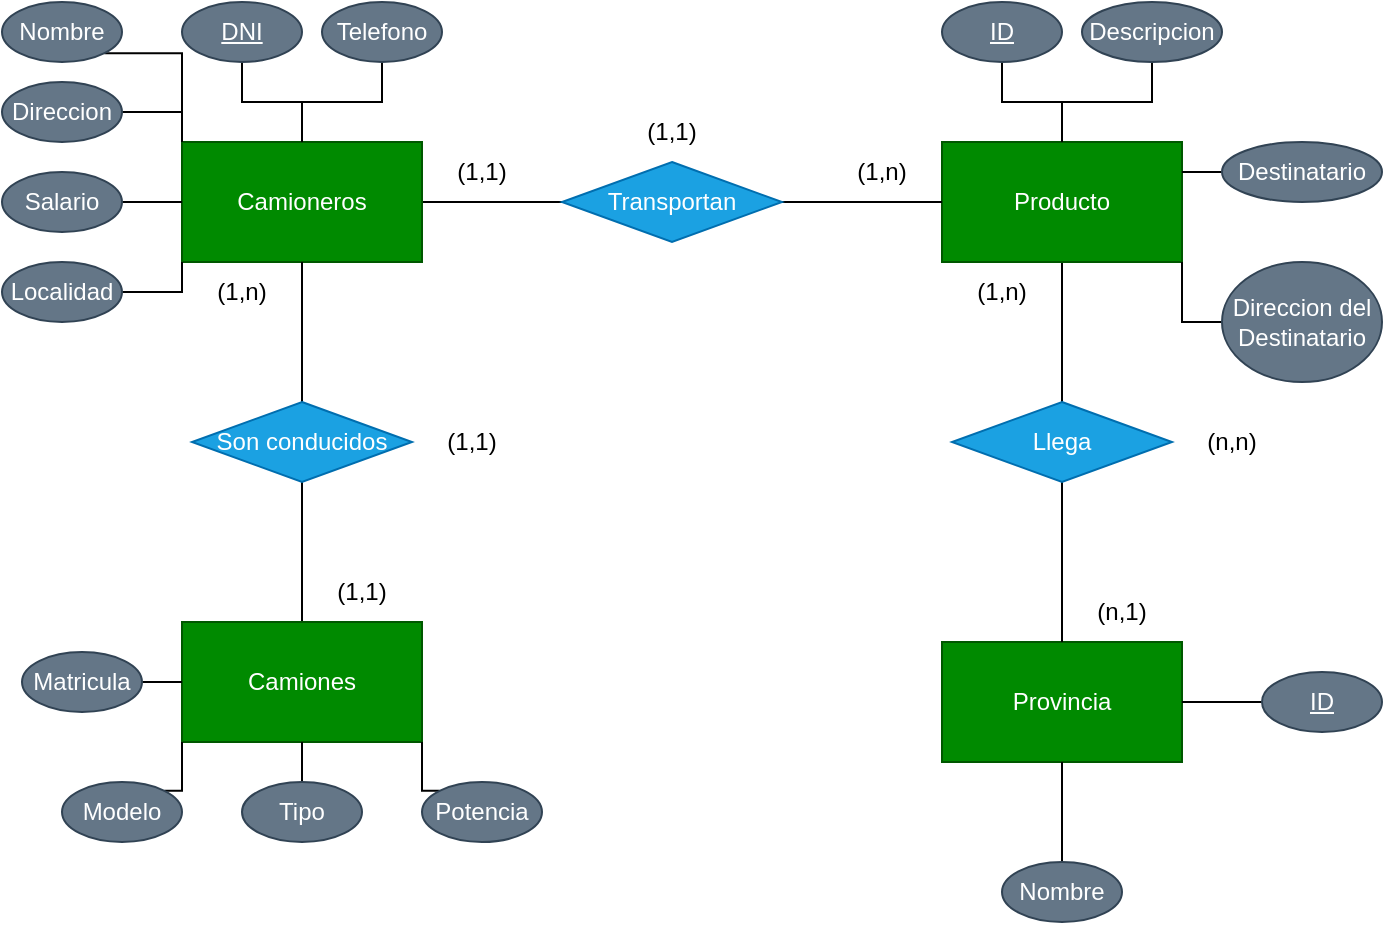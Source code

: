 <mxfile version="24.7.8">
  <diagram id="QP3QD25-row2zDLvM_g6" name="Página-1">
    <mxGraphModel dx="1434" dy="836" grid="1" gridSize="10" guides="1" tooltips="1" connect="1" arrows="1" fold="1" page="1" pageScale="1" pageWidth="827" pageHeight="1169" math="0" shadow="0">
      <root>
        <mxCell id="0" />
        <mxCell id="1" parent="0" />
        <mxCell id="JI8StYyGfV50wMagMLJT-47" value="" style="edgeStyle=orthogonalEdgeStyle;rounded=0;orthogonalLoop=1;jettySize=auto;html=1;endArrow=none;endFill=0;" parent="1" source="JI8StYyGfV50wMagMLJT-1" target="JI8StYyGfV50wMagMLJT-5" edge="1">
          <mxGeometry relative="1" as="geometry" />
        </mxCell>
        <mxCell id="JI8StYyGfV50wMagMLJT-1" value="Camioneros" style="rounded=0;whiteSpace=wrap;html=1;fillColor=#008a00;fontColor=#ffffff;strokeColor=#005700;" parent="1" vertex="1">
          <mxGeometry x="200" y="80" width="120" height="60" as="geometry" />
        </mxCell>
        <mxCell id="JI8StYyGfV50wMagMLJT-49" value="" style="edgeStyle=orthogonalEdgeStyle;rounded=0;orthogonalLoop=1;jettySize=auto;html=1;endArrow=none;endFill=0;" parent="1" source="JI8StYyGfV50wMagMLJT-2" target="JI8StYyGfV50wMagMLJT-6" edge="1">
          <mxGeometry relative="1" as="geometry" />
        </mxCell>
        <mxCell id="JI8StYyGfV50wMagMLJT-2" value="Producto" style="rounded=0;whiteSpace=wrap;html=1;fillColor=#008a00;fontColor=#ffffff;strokeColor=#005700;" parent="1" vertex="1">
          <mxGeometry x="580" y="80" width="120" height="60" as="geometry" />
        </mxCell>
        <mxCell id="JI8StYyGfV50wMagMLJT-3" value="Provincia" style="rounded=0;whiteSpace=wrap;html=1;fillColor=#008a00;fontColor=#ffffff;strokeColor=#005700;" parent="1" vertex="1">
          <mxGeometry x="580" y="330" width="120" height="60" as="geometry" />
        </mxCell>
        <mxCell id="JI8StYyGfV50wMagMLJT-67" value="" style="edgeStyle=orthogonalEdgeStyle;rounded=0;orthogonalLoop=1;jettySize=auto;html=1;endArrow=none;endFill=0;" parent="1" source="JI8StYyGfV50wMagMLJT-4" target="JI8StYyGfV50wMagMLJT-7" edge="1">
          <mxGeometry relative="1" as="geometry" />
        </mxCell>
        <mxCell id="JI8StYyGfV50wMagMLJT-4" value="Camiones" style="rounded=0;whiteSpace=wrap;html=1;fillColor=#008a00;fontColor=#ffffff;strokeColor=#005700;" parent="1" vertex="1">
          <mxGeometry x="200" y="320" width="120" height="60" as="geometry" />
        </mxCell>
        <mxCell id="JI8StYyGfV50wMagMLJT-48" value="" style="edgeStyle=orthogonalEdgeStyle;rounded=0;orthogonalLoop=1;jettySize=auto;html=1;endArrow=none;endFill=0;" parent="1" source="JI8StYyGfV50wMagMLJT-5" target="JI8StYyGfV50wMagMLJT-2" edge="1">
          <mxGeometry relative="1" as="geometry" />
        </mxCell>
        <mxCell id="JI8StYyGfV50wMagMLJT-5" value="Transportan" style="rhombus;whiteSpace=wrap;html=1;fillColor=#1ba1e2;fontColor=#ffffff;strokeColor=#006EAF;" parent="1" vertex="1">
          <mxGeometry x="390" y="90" width="110" height="40" as="geometry" />
        </mxCell>
        <mxCell id="JI8StYyGfV50wMagMLJT-50" value="" style="edgeStyle=orthogonalEdgeStyle;rounded=0;orthogonalLoop=1;jettySize=auto;html=1;endArrow=none;endFill=0;" parent="1" source="JI8StYyGfV50wMagMLJT-6" target="JI8StYyGfV50wMagMLJT-3" edge="1">
          <mxGeometry relative="1" as="geometry" />
        </mxCell>
        <mxCell id="JI8StYyGfV50wMagMLJT-6" value="Llega" style="rhombus;whiteSpace=wrap;html=1;fillColor=#1ba1e2;fontColor=#ffffff;strokeColor=#006EAF;" parent="1" vertex="1">
          <mxGeometry x="585" y="210" width="110" height="40" as="geometry" />
        </mxCell>
        <mxCell id="JI8StYyGfV50wMagMLJT-68" value="" style="edgeStyle=orthogonalEdgeStyle;rounded=0;orthogonalLoop=1;jettySize=auto;html=1;endArrow=none;endFill=0;" parent="1" source="JI8StYyGfV50wMagMLJT-7" target="JI8StYyGfV50wMagMLJT-1" edge="1">
          <mxGeometry relative="1" as="geometry" />
        </mxCell>
        <mxCell id="JI8StYyGfV50wMagMLJT-7" value="Son conducidos" style="rhombus;whiteSpace=wrap;html=1;fillColor=#1ba1e2;fontColor=#ffffff;strokeColor=#006EAF;" parent="1" vertex="1">
          <mxGeometry x="205" y="210" width="110" height="40" as="geometry" />
        </mxCell>
        <mxCell id="JI8StYyGfV50wMagMLJT-60" value="" style="edgeStyle=orthogonalEdgeStyle;rounded=0;orthogonalLoop=1;jettySize=auto;html=1;endArrow=none;endFill=0;" parent="1" source="JI8StYyGfV50wMagMLJT-30" target="JI8StYyGfV50wMagMLJT-1" edge="1">
          <mxGeometry relative="1" as="geometry" />
        </mxCell>
        <mxCell id="JI8StYyGfV50wMagMLJT-30" value="Telefono" style="ellipse;whiteSpace=wrap;html=1;fillColor=#647687;fontColor=#ffffff;strokeColor=#314354;" parent="1" vertex="1">
          <mxGeometry x="270" y="10" width="60" height="30" as="geometry" />
        </mxCell>
        <mxCell id="JI8StYyGfV50wMagMLJT-64" style="edgeStyle=orthogonalEdgeStyle;rounded=0;orthogonalLoop=1;jettySize=auto;html=1;exitX=1;exitY=0.5;exitDx=0;exitDy=0;entryX=0;entryY=0.5;entryDx=0;entryDy=0;endArrow=none;endFill=0;" parent="1" source="JI8StYyGfV50wMagMLJT-31" target="JI8StYyGfV50wMagMLJT-1" edge="1">
          <mxGeometry relative="1" as="geometry" />
        </mxCell>
        <mxCell id="JI8StYyGfV50wMagMLJT-31" value="Salario" style="ellipse;whiteSpace=wrap;html=1;fillColor=#647687;fontColor=#ffffff;strokeColor=#314354;" parent="1" vertex="1">
          <mxGeometry x="110" y="95" width="60" height="30" as="geometry" />
        </mxCell>
        <mxCell id="JI8StYyGfV50wMagMLJT-61" value="" style="edgeStyle=orthogonalEdgeStyle;rounded=0;orthogonalLoop=1;jettySize=auto;html=1;endArrow=none;endFill=0;" parent="1" source="JI8StYyGfV50wMagMLJT-32" target="JI8StYyGfV50wMagMLJT-1" edge="1">
          <mxGeometry relative="1" as="geometry" />
        </mxCell>
        <mxCell id="JI8StYyGfV50wMagMLJT-32" value="&lt;u&gt;DNI&lt;/u&gt;" style="ellipse;whiteSpace=wrap;html=1;fillColor=#647687;fontColor=#ffffff;strokeColor=#314354;" parent="1" vertex="1">
          <mxGeometry x="200" y="10" width="60" height="30" as="geometry" />
        </mxCell>
        <mxCell id="JI8StYyGfV50wMagMLJT-66" style="edgeStyle=orthogonalEdgeStyle;rounded=0;orthogonalLoop=1;jettySize=auto;html=1;exitX=1;exitY=1;exitDx=0;exitDy=0;entryX=0;entryY=0;entryDx=0;entryDy=0;endArrow=none;endFill=0;" parent="1" source="JI8StYyGfV50wMagMLJT-33" target="JI8StYyGfV50wMagMLJT-1" edge="1">
          <mxGeometry relative="1" as="geometry" />
        </mxCell>
        <mxCell id="JI8StYyGfV50wMagMLJT-33" value="Nombre" style="ellipse;whiteSpace=wrap;html=1;fillColor=#647687;fontColor=#ffffff;strokeColor=#314354;" parent="1" vertex="1">
          <mxGeometry x="110" y="10" width="60" height="30" as="geometry" />
        </mxCell>
        <mxCell id="JI8StYyGfV50wMagMLJT-63" style="edgeStyle=orthogonalEdgeStyle;rounded=0;orthogonalLoop=1;jettySize=auto;html=1;exitX=1;exitY=0.5;exitDx=0;exitDy=0;entryX=0;entryY=0;entryDx=0;entryDy=0;endArrow=none;endFill=0;" parent="1" source="JI8StYyGfV50wMagMLJT-34" target="JI8StYyGfV50wMagMLJT-1" edge="1">
          <mxGeometry relative="1" as="geometry" />
        </mxCell>
        <mxCell id="JI8StYyGfV50wMagMLJT-34" value="Direccion" style="ellipse;whiteSpace=wrap;html=1;fillColor=#647687;fontColor=#ffffff;strokeColor=#314354;" parent="1" vertex="1">
          <mxGeometry x="110" y="50" width="60" height="30" as="geometry" />
        </mxCell>
        <mxCell id="JI8StYyGfV50wMagMLJT-65" style="edgeStyle=orthogonalEdgeStyle;rounded=0;orthogonalLoop=1;jettySize=auto;html=1;exitX=1;exitY=0.5;exitDx=0;exitDy=0;entryX=0;entryY=1;entryDx=0;entryDy=0;endArrow=none;endFill=0;" parent="1" source="JI8StYyGfV50wMagMLJT-35" target="JI8StYyGfV50wMagMLJT-1" edge="1">
          <mxGeometry relative="1" as="geometry" />
        </mxCell>
        <mxCell id="JI8StYyGfV50wMagMLJT-35" value="Localidad" style="ellipse;whiteSpace=wrap;html=1;fillColor=#647687;fontColor=#ffffff;strokeColor=#314354;" parent="1" vertex="1">
          <mxGeometry x="110" y="140" width="60" height="30" as="geometry" />
        </mxCell>
        <mxCell id="JI8StYyGfV50wMagMLJT-59" value="" style="edgeStyle=orthogonalEdgeStyle;rounded=0;orthogonalLoop=1;jettySize=auto;html=1;endArrow=none;endFill=0;" parent="1" source="JI8StYyGfV50wMagMLJT-36" target="JI8StYyGfV50wMagMLJT-2" edge="1">
          <mxGeometry relative="1" as="geometry" />
        </mxCell>
        <mxCell id="JI8StYyGfV50wMagMLJT-36" value="&lt;u&gt;ID&lt;/u&gt;" style="ellipse;whiteSpace=wrap;html=1;fillColor=#647687;fontColor=#ffffff;strokeColor=#314354;" parent="1" vertex="1">
          <mxGeometry x="580" y="10" width="60" height="30" as="geometry" />
        </mxCell>
        <mxCell id="JI8StYyGfV50wMagMLJT-58" value="" style="edgeStyle=orthogonalEdgeStyle;rounded=0;orthogonalLoop=1;jettySize=auto;html=1;endArrow=none;endFill=0;" parent="1" source="JI8StYyGfV50wMagMLJT-37" target="JI8StYyGfV50wMagMLJT-2" edge="1">
          <mxGeometry relative="1" as="geometry" />
        </mxCell>
        <mxCell id="JI8StYyGfV50wMagMLJT-37" value="Descripcion" style="ellipse;whiteSpace=wrap;html=1;fillColor=#647687;fontColor=#ffffff;strokeColor=#314354;" parent="1" vertex="1">
          <mxGeometry x="650" y="10" width="70" height="30" as="geometry" />
        </mxCell>
        <mxCell id="JI8StYyGfV50wMagMLJT-57" style="edgeStyle=orthogonalEdgeStyle;rounded=0;orthogonalLoop=1;jettySize=auto;html=1;exitX=0;exitY=0.5;exitDx=0;exitDy=0;entryX=1;entryY=0.25;entryDx=0;entryDy=0;endArrow=none;endFill=0;" parent="1" source="JI8StYyGfV50wMagMLJT-38" target="JI8StYyGfV50wMagMLJT-2" edge="1">
          <mxGeometry relative="1" as="geometry" />
        </mxCell>
        <mxCell id="JI8StYyGfV50wMagMLJT-38" value="Destinatario" style="ellipse;whiteSpace=wrap;html=1;fillColor=#647687;fontColor=#ffffff;strokeColor=#314354;" parent="1" vertex="1">
          <mxGeometry x="720" y="80" width="80" height="30" as="geometry" />
        </mxCell>
        <mxCell id="JI8StYyGfV50wMagMLJT-56" style="edgeStyle=orthogonalEdgeStyle;rounded=0;orthogonalLoop=1;jettySize=auto;html=1;exitX=0;exitY=0.5;exitDx=0;exitDy=0;entryX=1;entryY=1;entryDx=0;entryDy=0;endArrow=none;endFill=0;" parent="1" source="JI8StYyGfV50wMagMLJT-39" target="JI8StYyGfV50wMagMLJT-2" edge="1">
          <mxGeometry relative="1" as="geometry" />
        </mxCell>
        <mxCell id="JI8StYyGfV50wMagMLJT-39" value="Direccion del Destinatario" style="ellipse;whiteSpace=wrap;html=1;fillColor=#647687;fontColor=#ffffff;strokeColor=#314354;" parent="1" vertex="1">
          <mxGeometry x="720" y="140" width="80" height="60" as="geometry" />
        </mxCell>
        <mxCell id="JI8StYyGfV50wMagMLJT-51" value="" style="edgeStyle=orthogonalEdgeStyle;rounded=0;orthogonalLoop=1;jettySize=auto;html=1;endArrow=none;endFill=0;" parent="1" source="JI8StYyGfV50wMagMLJT-40" target="JI8StYyGfV50wMagMLJT-3" edge="1">
          <mxGeometry relative="1" as="geometry" />
        </mxCell>
        <mxCell id="JI8StYyGfV50wMagMLJT-40" value="Nombre" style="ellipse;whiteSpace=wrap;html=1;fillColor=#647687;fontColor=#ffffff;strokeColor=#314354;" parent="1" vertex="1">
          <mxGeometry x="610" y="440" width="60" height="30" as="geometry" />
        </mxCell>
        <mxCell id="JI8StYyGfV50wMagMLJT-52" value="" style="edgeStyle=orthogonalEdgeStyle;rounded=0;orthogonalLoop=1;jettySize=auto;html=1;endArrow=none;endFill=0;" parent="1" source="JI8StYyGfV50wMagMLJT-41" target="JI8StYyGfV50wMagMLJT-3" edge="1">
          <mxGeometry relative="1" as="geometry" />
        </mxCell>
        <mxCell id="JI8StYyGfV50wMagMLJT-41" value="&lt;u&gt;ID&lt;/u&gt;" style="ellipse;whiteSpace=wrap;html=1;fillColor=#647687;fontColor=#ffffff;strokeColor=#314354;" parent="1" vertex="1">
          <mxGeometry x="740" y="345" width="60" height="30" as="geometry" />
        </mxCell>
        <mxCell id="JI8StYyGfV50wMagMLJT-72" style="edgeStyle=orthogonalEdgeStyle;rounded=0;orthogonalLoop=1;jettySize=auto;html=1;exitX=1;exitY=0;exitDx=0;exitDy=0;entryX=0;entryY=1;entryDx=0;entryDy=0;endArrow=none;endFill=0;" parent="1" source="JI8StYyGfV50wMagMLJT-42" target="JI8StYyGfV50wMagMLJT-4" edge="1">
          <mxGeometry relative="1" as="geometry" />
        </mxCell>
        <mxCell id="JI8StYyGfV50wMagMLJT-42" value="Modelo" style="ellipse;whiteSpace=wrap;html=1;fillColor=#647687;fontColor=#ffffff;strokeColor=#314354;" parent="1" vertex="1">
          <mxGeometry x="140" y="400" width="60" height="30" as="geometry" />
        </mxCell>
        <mxCell id="JI8StYyGfV50wMagMLJT-70" style="edgeStyle=orthogonalEdgeStyle;rounded=0;orthogonalLoop=1;jettySize=auto;html=1;exitX=0.5;exitY=0;exitDx=0;exitDy=0;entryX=0.5;entryY=1;entryDx=0;entryDy=0;endArrow=none;endFill=0;" parent="1" source="JI8StYyGfV50wMagMLJT-43" target="JI8StYyGfV50wMagMLJT-4" edge="1">
          <mxGeometry relative="1" as="geometry" />
        </mxCell>
        <mxCell id="JI8StYyGfV50wMagMLJT-43" value="Tipo" style="ellipse;whiteSpace=wrap;html=1;fillColor=#647687;fontColor=#ffffff;strokeColor=#314354;" parent="1" vertex="1">
          <mxGeometry x="230" y="400" width="60" height="30" as="geometry" />
        </mxCell>
        <mxCell id="JI8StYyGfV50wMagMLJT-71" style="edgeStyle=orthogonalEdgeStyle;rounded=0;orthogonalLoop=1;jettySize=auto;html=1;exitX=0;exitY=0;exitDx=0;exitDy=0;entryX=1;entryY=1;entryDx=0;entryDy=0;endArrow=none;endFill=0;" parent="1" source="JI8StYyGfV50wMagMLJT-44" target="JI8StYyGfV50wMagMLJT-4" edge="1">
          <mxGeometry relative="1" as="geometry" />
        </mxCell>
        <mxCell id="JI8StYyGfV50wMagMLJT-44" value="Potencia" style="ellipse;whiteSpace=wrap;html=1;fillColor=#647687;fontColor=#ffffff;strokeColor=#314354;" parent="1" vertex="1">
          <mxGeometry x="320" y="400" width="60" height="30" as="geometry" />
        </mxCell>
        <mxCell id="JI8StYyGfV50wMagMLJT-69" value="" style="edgeStyle=orthogonalEdgeStyle;rounded=0;orthogonalLoop=1;jettySize=auto;html=1;endArrow=none;endFill=0;" parent="1" source="JI8StYyGfV50wMagMLJT-45" target="JI8StYyGfV50wMagMLJT-4" edge="1">
          <mxGeometry relative="1" as="geometry" />
        </mxCell>
        <mxCell id="JI8StYyGfV50wMagMLJT-45" value="Matricula" style="ellipse;whiteSpace=wrap;html=1;fillColor=#647687;fontColor=#ffffff;strokeColor=#314354;" parent="1" vertex="1">
          <mxGeometry x="120" y="335" width="60" height="30" as="geometry" />
        </mxCell>
        <mxCell id="JI8StYyGfV50wMagMLJT-73" value="(1,1)" style="text;html=1;align=center;verticalAlign=middle;whiteSpace=wrap;rounded=0;" parent="1" vertex="1">
          <mxGeometry x="320" y="80" width="60" height="30" as="geometry" />
        </mxCell>
        <mxCell id="JI8StYyGfV50wMagMLJT-74" value="(1,n)" style="text;html=1;align=center;verticalAlign=middle;whiteSpace=wrap;rounded=0;" parent="1" vertex="1">
          <mxGeometry x="520" y="80" width="60" height="30" as="geometry" />
        </mxCell>
        <mxCell id="JI8StYyGfV50wMagMLJT-75" value="(1,n)" style="text;html=1;align=center;verticalAlign=middle;whiteSpace=wrap;rounded=0;" parent="1" vertex="1">
          <mxGeometry x="580" y="140" width="60" height="30" as="geometry" />
        </mxCell>
        <mxCell id="JI8StYyGfV50wMagMLJT-76" value="(n,1)" style="text;html=1;align=center;verticalAlign=middle;whiteSpace=wrap;rounded=0;" parent="1" vertex="1">
          <mxGeometry x="640" y="300" width="60" height="30" as="geometry" />
        </mxCell>
        <mxCell id="JI8StYyGfV50wMagMLJT-77" value="(1,1)" style="text;html=1;align=center;verticalAlign=middle;whiteSpace=wrap;rounded=0;" parent="1" vertex="1">
          <mxGeometry x="260" y="290" width="60" height="30" as="geometry" />
        </mxCell>
        <mxCell id="JI8StYyGfV50wMagMLJT-78" value="(1,n)" style="text;html=1;align=center;verticalAlign=middle;whiteSpace=wrap;rounded=0;" parent="1" vertex="1">
          <mxGeometry x="200" y="140" width="60" height="30" as="geometry" />
        </mxCell>
        <mxCell id="JI8StYyGfV50wMagMLJT-79" value="(1,1)" style="text;html=1;align=center;verticalAlign=middle;whiteSpace=wrap;rounded=0;" parent="1" vertex="1">
          <mxGeometry x="315" y="215" width="60" height="30" as="geometry" />
        </mxCell>
        <mxCell id="JI8StYyGfV50wMagMLJT-80" value="(1,1)" style="text;html=1;align=center;verticalAlign=middle;whiteSpace=wrap;rounded=0;" parent="1" vertex="1">
          <mxGeometry x="415" y="60" width="60" height="30" as="geometry" />
        </mxCell>
        <mxCell id="JI8StYyGfV50wMagMLJT-81" value="(n,n)" style="text;html=1;align=center;verticalAlign=middle;whiteSpace=wrap;rounded=0;" parent="1" vertex="1">
          <mxGeometry x="695" y="215" width="60" height="30" as="geometry" />
        </mxCell>
      </root>
    </mxGraphModel>
  </diagram>
</mxfile>
